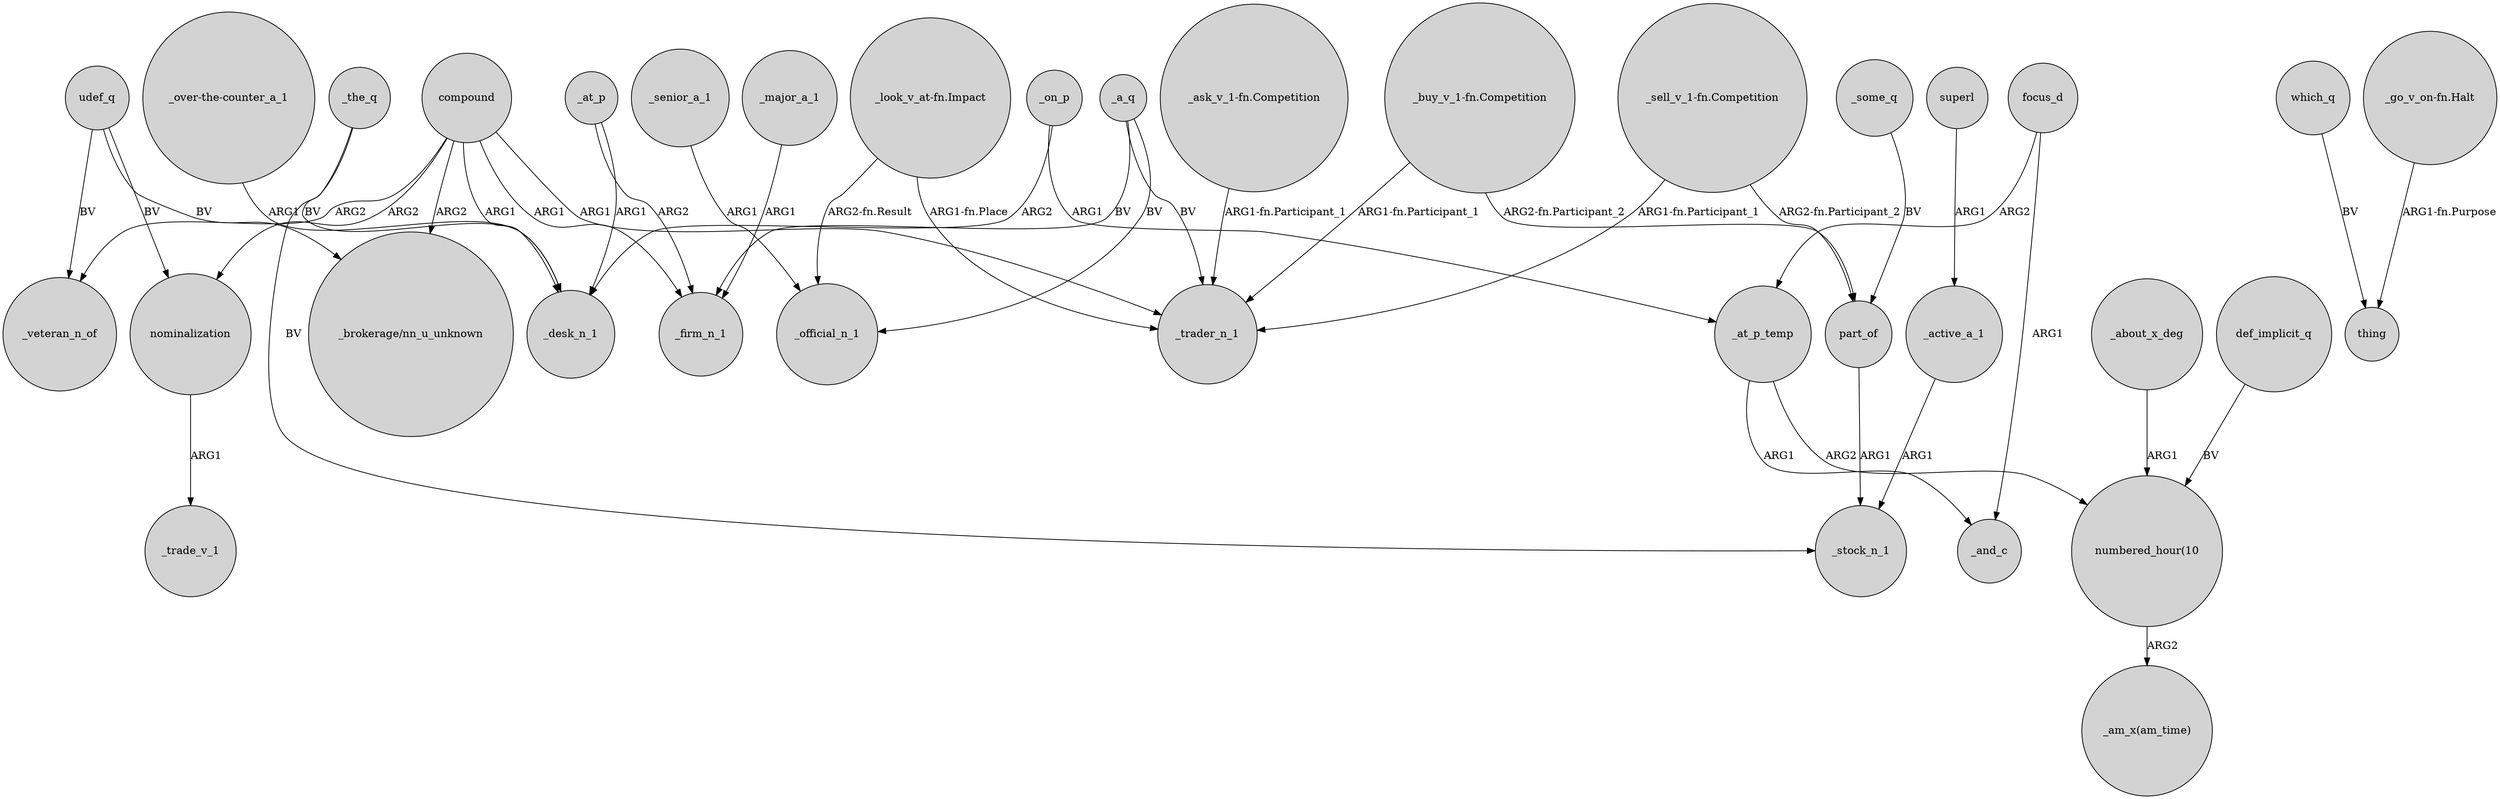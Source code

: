 digraph {
	node [shape=circle style=filled]
	part_of -> _stock_n_1 [label=ARG1]
	_at_p_temp -> _and_c [label=ARG1]
	"_look_v_at-fn.Impact" -> _official_n_1 [label="ARG2-fn.Result"]
	_a_q -> _official_n_1 [label=BV]
	"_over-the-counter_a_1" -> _desk_n_1 [label=ARG1]
	compound -> _trader_n_1 [label=ARG1]
	udef_q -> _veteran_n_of [label=BV]
	udef_q -> nominalization [label=BV]
	which_q -> thing [label=BV]
	"_go_v_on-fn.Halt" -> thing [label="ARG1-fn.Purpose"]
	_at_p -> _desk_n_1 [label=ARG1]
	"_buy_v_1-fn.Competition" -> part_of [label="ARG2-fn.Participant_2"]
	compound -> "_brokerage/nn_u_unknown" [label=ARG2]
	_senior_a_1 -> _official_n_1 [label=ARG1]
	"_sell_v_1-fn.Competition" -> _trader_n_1 [label="ARG1-fn.Participant_1"]
	_about_x_deg -> "numbered_hour(10":"40)" [label=ARG1]
	compound -> nominalization [label=ARG2]
	"_look_v_at-fn.Impact" -> _trader_n_1 [label="ARG1-fn.Place"]
	udef_q -> "_brokerage/nn_u_unknown" [label=BV]
	"_ask_v_1-fn.Competition" -> _trader_n_1 [label="ARG1-fn.Participant_1"]
	_a_q -> _trader_n_1 [label=BV]
	_the_q -> _stock_n_1 [label=BV]
	compound -> _desk_n_1 [label=ARG1]
	superl -> _active_a_1 [label=ARG1]
	_on_p -> _desk_n_1 [label=ARG2]
	compound -> _veteran_n_of [label=ARG2]
	_major_a_1 -> _firm_n_1 [label=ARG1]
	focus_d -> _and_c [label=ARG1]
	def_implicit_q -> "numbered_hour(10":"40)" [label=BV]
	"numbered_hour(10":"40)" -> "_am_x(am_time)" [label=ARG2]
	_some_q -> part_of [label=BV]
	"_buy_v_1-fn.Competition" -> _trader_n_1 [label="ARG1-fn.Participant_1"]
	_active_a_1 -> _stock_n_1 [label=ARG1]
	_a_q -> _firm_n_1 [label=BV]
	_at_p_temp -> "numbered_hour(10":"40)" [label=ARG2]
	compound -> _firm_n_1 [label=ARG1]
	focus_d -> _at_p_temp [label=ARG2]
	_at_p -> _firm_n_1 [label=ARG2]
	_the_q -> _desk_n_1 [label=BV]
	"_sell_v_1-fn.Competition" -> part_of [label="ARG2-fn.Participant_2"]
	nominalization -> _trade_v_1 [label=ARG1]
	_on_p -> _at_p_temp [label=ARG1]
}
